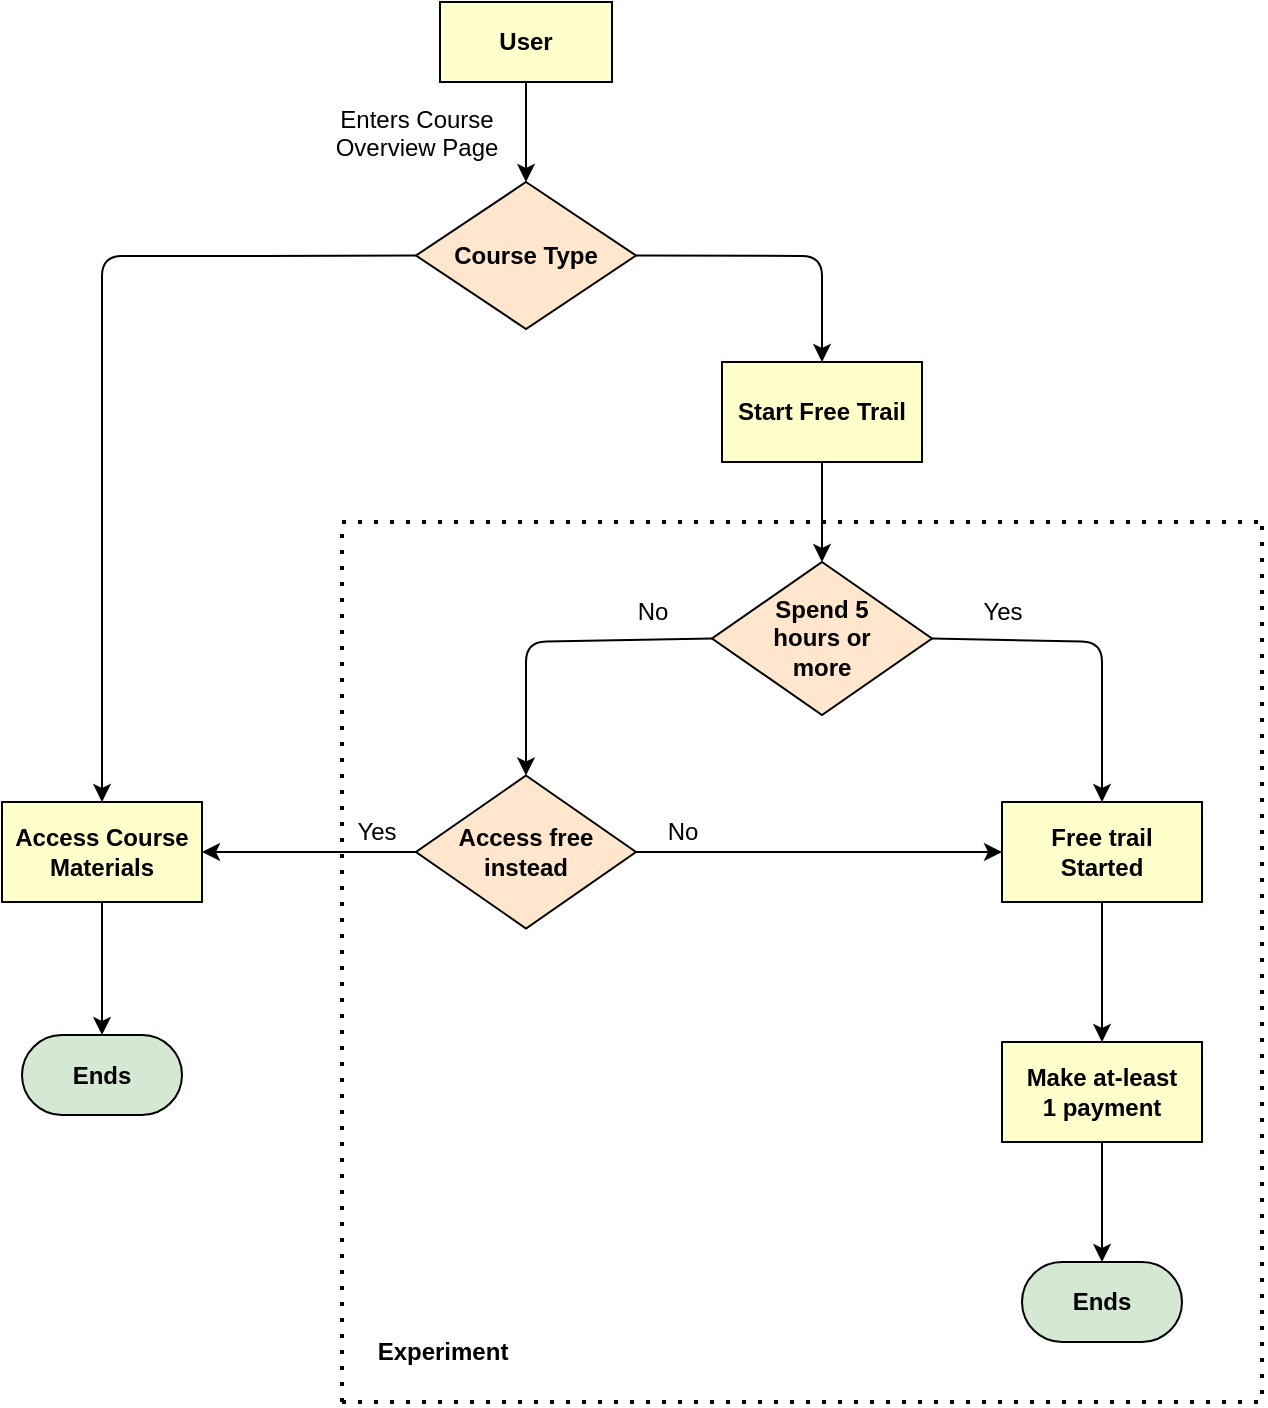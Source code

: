 <mxfile version="20.1.2" type="device"><diagram name="Page-1" id="c7558073-3199-34d8-9f00-42111426c3f3"><mxGraphModel dx="1038" dy="579" grid="1" gridSize="10" guides="1" tooltips="1" connect="1" arrows="1" fold="1" page="1" pageScale="1" pageWidth="826" pageHeight="1169" background="none" math="0" shadow="0"><root><mxCell id="0"/><mxCell id="1" parent="0"/><mxCell id="3" value="User" style="whiteSpace=wrap;align=center;verticalAlign=middle;fontStyle=1;strokeWidth=1;fillColor=#FFFFCC" parent="1" vertex="1"><mxGeometry x="317" y="40" width="86" height="40" as="geometry"/></mxCell><mxCell id="36" value="" style="edgeStyle=none;noEdgeStyle=1;strokeColor=#000000;strokeWidth=1;entryX=0.5;entryY=0;entryDx=0;entryDy=0;" parent="1" source="3" target="bk1Bdqv-cXWT5oiCJtr3-98" edge="1"><mxGeometry width="100" height="100" relative="1" as="geometry"><mxPoint x="87" y="240" as="sourcePoint"/><mxPoint x="358" y="150" as="targetPoint"/></mxGeometry></mxCell><mxCell id="53" value="Enters Course &#10;Overview Page" style="text;spacingTop=-5;align=center" parent="1" vertex="1"><mxGeometry x="258" y="90" width="95" height="28" as="geometry"/></mxCell><mxCell id="bk1Bdqv-cXWT5oiCJtr3-97" style="edgeStyle=orthogonalEdgeStyle;rounded=0;orthogonalLoop=1;jettySize=auto;html=1;exitX=0.5;exitY=1;exitDx=0;exitDy=0;" edge="1" parent="1" source="53" target="53"><mxGeometry relative="1" as="geometry"/></mxCell><mxCell id="bk1Bdqv-cXWT5oiCJtr3-98" value="&lt;b&gt;Course Type&lt;/b&gt;" style="rhombus;whiteSpace=wrap;html=1;fillColor=#ffe6cc;strokeColor=#000000;strokeWidth=1;" vertex="1" parent="1"><mxGeometry x="305" y="130" width="110" height="73.5" as="geometry"/></mxCell><mxCell id="bk1Bdqv-cXWT5oiCJtr3-101" value="Start Free Trail" style="whiteSpace=wrap;align=center;verticalAlign=middle;fontStyle=1;strokeWidth=1;fillColor=#FFFFCC" vertex="1" parent="1"><mxGeometry x="458" y="220" width="100" height="50" as="geometry"/></mxCell><mxCell id="bk1Bdqv-cXWT5oiCJtr3-102" value="Access Course Materials" style="whiteSpace=wrap;align=center;verticalAlign=middle;fontStyle=1;strokeWidth=1;fillColor=#FFFFCC" vertex="1" parent="1"><mxGeometry x="98" y="440" width="100" height="50" as="geometry"/></mxCell><mxCell id="bk1Bdqv-cXWT5oiCJtr3-104" value="" style="edgeStyle=none;noEdgeStyle=1;strokeColor=#000000;strokeWidth=1;exitX=1;exitY=0.5;exitDx=0;exitDy=0;entryX=0.5;entryY=0;entryDx=0;entryDy=0;" edge="1" parent="1" source="bk1Bdqv-cXWT5oiCJtr3-98" target="bk1Bdqv-cXWT5oiCJtr3-101"><mxGeometry width="100" height="100" relative="1" as="geometry"><mxPoint x="428" y="140" as="sourcePoint"/><mxPoint x="518" y="167" as="targetPoint"/><Array as="points"><mxPoint x="508" y="167"/></Array></mxGeometry></mxCell><mxCell id="bk1Bdqv-cXWT5oiCJtr3-105" value="" style="edgeStyle=none;noEdgeStyle=1;strokeColor=#000000;strokeWidth=1;exitX=0;exitY=0.5;exitDx=0;exitDy=0;entryX=0.5;entryY=0;entryDx=0;entryDy=0;" edge="1" parent="1" source="bk1Bdqv-cXWT5oiCJtr3-98" target="bk1Bdqv-cXWT5oiCJtr3-102"><mxGeometry width="100" height="100" relative="1" as="geometry"><mxPoint x="258" y="176.75" as="sourcePoint"/><mxPoint x="361" y="230" as="targetPoint"/><Array as="points"><mxPoint x="218" y="167"/><mxPoint x="148" y="167"/></Array></mxGeometry></mxCell><mxCell id="bk1Bdqv-cXWT5oiCJtr3-106" value="&lt;b&gt;Ends&lt;/b&gt;" style="rounded=1;whiteSpace=wrap;html=1;strokeColor=#000000;strokeWidth=1;arcSize=50;fillColor=#d5e8d4;" vertex="1" parent="1"><mxGeometry x="108" y="556.5" width="80" height="40" as="geometry"/></mxCell><mxCell id="bk1Bdqv-cXWT5oiCJtr3-107" value="" style="endArrow=classic;html=1;rounded=0;strokeColor=#000000;strokeWidth=1;entryX=0.5;entryY=0;entryDx=0;entryDy=0;exitX=0.5;exitY=1;exitDx=0;exitDy=0;" edge="1" parent="1" source="bk1Bdqv-cXWT5oiCJtr3-102" target="bk1Bdqv-cXWT5oiCJtr3-106"><mxGeometry width="50" height="50" relative="1" as="geometry"><mxPoint x="338" y="476.5" as="sourcePoint"/><mxPoint x="388" y="426.5" as="targetPoint"/></mxGeometry></mxCell><mxCell id="bk1Bdqv-cXWT5oiCJtr3-108" value="&lt;b&gt;Spend 5 &lt;br&gt;hours or &lt;br&gt;more&lt;/b&gt;" style="rhombus;whiteSpace=wrap;html=1;strokeColor=#000000;strokeWidth=1;fillColor=#ffe6cc;" vertex="1" parent="1"><mxGeometry x="453" y="320" width="110" height="76.5" as="geometry"/></mxCell><mxCell id="bk1Bdqv-cXWT5oiCJtr3-109" value="" style="endArrow=classic;html=1;rounded=0;strokeColor=#000000;strokeWidth=1;entryX=0.5;entryY=0;entryDx=0;entryDy=0;exitX=0.5;exitY=1;exitDx=0;exitDy=0;" edge="1" parent="1" source="bk1Bdqv-cXWT5oiCJtr3-101" target="bk1Bdqv-cXWT5oiCJtr3-108"><mxGeometry width="50" height="50" relative="1" as="geometry"><mxPoint x="408" y="330" as="sourcePoint"/><mxPoint x="458" y="280" as="targetPoint"/></mxGeometry></mxCell><mxCell id="bk1Bdqv-cXWT5oiCJtr3-110" value="Free trail &#10;Started" style="whiteSpace=wrap;align=center;verticalAlign=middle;fontStyle=1;strokeWidth=1;fillColor=#FFFFCC" vertex="1" parent="1"><mxGeometry x="598" y="440" width="100" height="50" as="geometry"/></mxCell><mxCell id="bk1Bdqv-cXWT5oiCJtr3-113" value="" style="edgeStyle=none;noEdgeStyle=1;strokeColor=#000000;strokeWidth=1;exitX=1;exitY=0.5;exitDx=0;exitDy=0;entryX=0.5;entryY=0;entryDx=0;entryDy=0;" edge="1" parent="1" source="bk1Bdqv-cXWT5oiCJtr3-108" target="bk1Bdqv-cXWT5oiCJtr3-110"><mxGeometry width="100" height="100" relative="1" as="geometry"><mxPoint x="563" y="350" as="sourcePoint"/><mxPoint x="656" y="403.25" as="targetPoint"/><Array as="points"><mxPoint x="648" y="360"/></Array></mxGeometry></mxCell><mxCell id="bk1Bdqv-cXWT5oiCJtr3-116" value="&lt;b&gt;Access free&lt;br&gt;instead&lt;/b&gt;" style="rhombus;whiteSpace=wrap;html=1;strokeColor=#000000;strokeWidth=1;fillColor=#ffe6cc;" vertex="1" parent="1"><mxGeometry x="305" y="426.75" width="110" height="76.5" as="geometry"/></mxCell><mxCell id="bk1Bdqv-cXWT5oiCJtr3-117" value="Yes" style="text;html=1;align=center;verticalAlign=middle;resizable=0;points=[];autosize=1;strokeColor=none;fillColor=none;" vertex="1" parent="1"><mxGeometry x="578" y="330" width="40" height="30" as="geometry"/></mxCell><mxCell id="bk1Bdqv-cXWT5oiCJtr3-118" value="&lt;b&gt;Ends&lt;/b&gt;" style="rounded=1;whiteSpace=wrap;html=1;strokeColor=#000000;strokeWidth=1;arcSize=50;fillColor=#d5e8d4;" vertex="1" parent="1"><mxGeometry x="608" y="670" width="80" height="40" as="geometry"/></mxCell><mxCell id="bk1Bdqv-cXWT5oiCJtr3-120" value="" style="edgeStyle=none;noEdgeStyle=1;strokeColor=#000000;strokeWidth=1;exitX=1;exitY=0.5;exitDx=0;exitDy=0;entryX=0.5;entryY=0;entryDx=0;entryDy=0;" edge="1" parent="1" target="bk1Bdqv-cXWT5oiCJtr3-116"><mxGeometry width="100" height="100" relative="1" as="geometry"><mxPoint x="453" y="358.25" as="sourcePoint"/><mxPoint x="538" y="440" as="targetPoint"/><Array as="points"><mxPoint x="360" y="360"/></Array></mxGeometry></mxCell><mxCell id="bk1Bdqv-cXWT5oiCJtr3-121" value="No" style="text;html=1;align=center;verticalAlign=middle;resizable=0;points=[];autosize=1;strokeColor=none;fillColor=none;" vertex="1" parent="1"><mxGeometry x="403" y="330" width="40" height="30" as="geometry"/></mxCell><mxCell id="bk1Bdqv-cXWT5oiCJtr3-122" value="" style="endArrow=classic;html=1;rounded=0;strokeColor=#000000;strokeWidth=1;entryX=1;entryY=0.5;entryDx=0;entryDy=0;exitX=0;exitY=0.5;exitDx=0;exitDy=0;" edge="1" parent="1" source="bk1Bdqv-cXWT5oiCJtr3-116" target="bk1Bdqv-cXWT5oiCJtr3-102"><mxGeometry width="50" height="50" relative="1" as="geometry"><mxPoint x="238" y="476.75" as="sourcePoint"/><mxPoint x="288" y="426.75" as="targetPoint"/></mxGeometry></mxCell><mxCell id="bk1Bdqv-cXWT5oiCJtr3-123" value="Yes" style="text;html=1;align=center;verticalAlign=middle;resizable=0;points=[];autosize=1;strokeColor=none;fillColor=none;" vertex="1" parent="1"><mxGeometry x="265" y="440" width="40" height="30" as="geometry"/></mxCell><mxCell id="bk1Bdqv-cXWT5oiCJtr3-124" value="" style="endArrow=classic;html=1;rounded=0;strokeColor=#000000;strokeWidth=1;exitX=1;exitY=0.5;exitDx=0;exitDy=0;entryX=0;entryY=0.5;entryDx=0;entryDy=0;" edge="1" parent="1" source="bk1Bdqv-cXWT5oiCJtr3-116" target="bk1Bdqv-cXWT5oiCJtr3-110"><mxGeometry width="50" height="50" relative="1" as="geometry"><mxPoint x="428" y="485" as="sourcePoint"/><mxPoint x="631" y="490" as="targetPoint"/></mxGeometry></mxCell><mxCell id="bk1Bdqv-cXWT5oiCJtr3-126" value="No" style="text;html=1;align=center;verticalAlign=middle;resizable=0;points=[];autosize=1;strokeColor=none;fillColor=none;" vertex="1" parent="1"><mxGeometry x="418" y="440" width="40" height="30" as="geometry"/></mxCell><mxCell id="bk1Bdqv-cXWT5oiCJtr3-127" value="Make at-least&#10;1 payment" style="whiteSpace=wrap;align=center;verticalAlign=middle;fontStyle=1;strokeWidth=1;fillColor=#FFFFCC" vertex="1" parent="1"><mxGeometry x="598" y="560" width="100" height="50" as="geometry"/></mxCell><mxCell id="bk1Bdqv-cXWT5oiCJtr3-128" value="" style="endArrow=classic;html=1;rounded=0;strokeColor=#000000;strokeWidth=1;exitX=0.5;exitY=1;exitDx=0;exitDy=0;entryX=0.5;entryY=0;entryDx=0;entryDy=0;" edge="1" parent="1" source="bk1Bdqv-cXWT5oiCJtr3-110" target="bk1Bdqv-cXWT5oiCJtr3-127"><mxGeometry width="50" height="50" relative="1" as="geometry"><mxPoint x="425" y="475" as="sourcePoint"/><mxPoint x="648" y="550" as="targetPoint"/></mxGeometry></mxCell><mxCell id="bk1Bdqv-cXWT5oiCJtr3-131" value="" style="endArrow=classic;html=1;rounded=0;strokeColor=#000000;strokeWidth=1;exitX=0.5;exitY=1;exitDx=0;exitDy=0;entryX=0.5;entryY=0;entryDx=0;entryDy=0;" edge="1" parent="1" source="bk1Bdqv-cXWT5oiCJtr3-127" target="bk1Bdqv-cXWT5oiCJtr3-118"><mxGeometry width="50" height="50" relative="1" as="geometry"><mxPoint x="647.5" y="620" as="sourcePoint"/><mxPoint x="628" y="670" as="targetPoint"/></mxGeometry></mxCell><mxCell id="bk1Bdqv-cXWT5oiCJtr3-132" value="" style="endArrow=none;dashed=1;html=1;dashPattern=1 3;strokeWidth=2;rounded=0;" edge="1" parent="1"><mxGeometry width="50" height="50" relative="1" as="geometry"><mxPoint x="268" y="740" as="sourcePoint"/><mxPoint x="728" y="300" as="targetPoint"/><Array as="points"><mxPoint x="268" y="300"/></Array></mxGeometry></mxCell><mxCell id="bk1Bdqv-cXWT5oiCJtr3-133" value="" style="endArrow=none;dashed=1;html=1;dashPattern=1 3;strokeWidth=2;rounded=0;" edge="1" parent="1"><mxGeometry width="50" height="50" relative="1" as="geometry"><mxPoint x="268" y="740" as="sourcePoint"/><mxPoint x="728" y="300" as="targetPoint"/><Array as="points"><mxPoint x="728" y="740"/></Array></mxGeometry></mxCell><mxCell id="bk1Bdqv-cXWT5oiCJtr3-134" value="Experiment" style="text;html=1;align=center;verticalAlign=middle;resizable=0;points=[];autosize=1;strokeColor=none;fillColor=none;fontStyle=1" vertex="1" parent="1"><mxGeometry x="273" y="700" width="90" height="30" as="geometry"/></mxCell></root></mxGraphModel></diagram></mxfile>